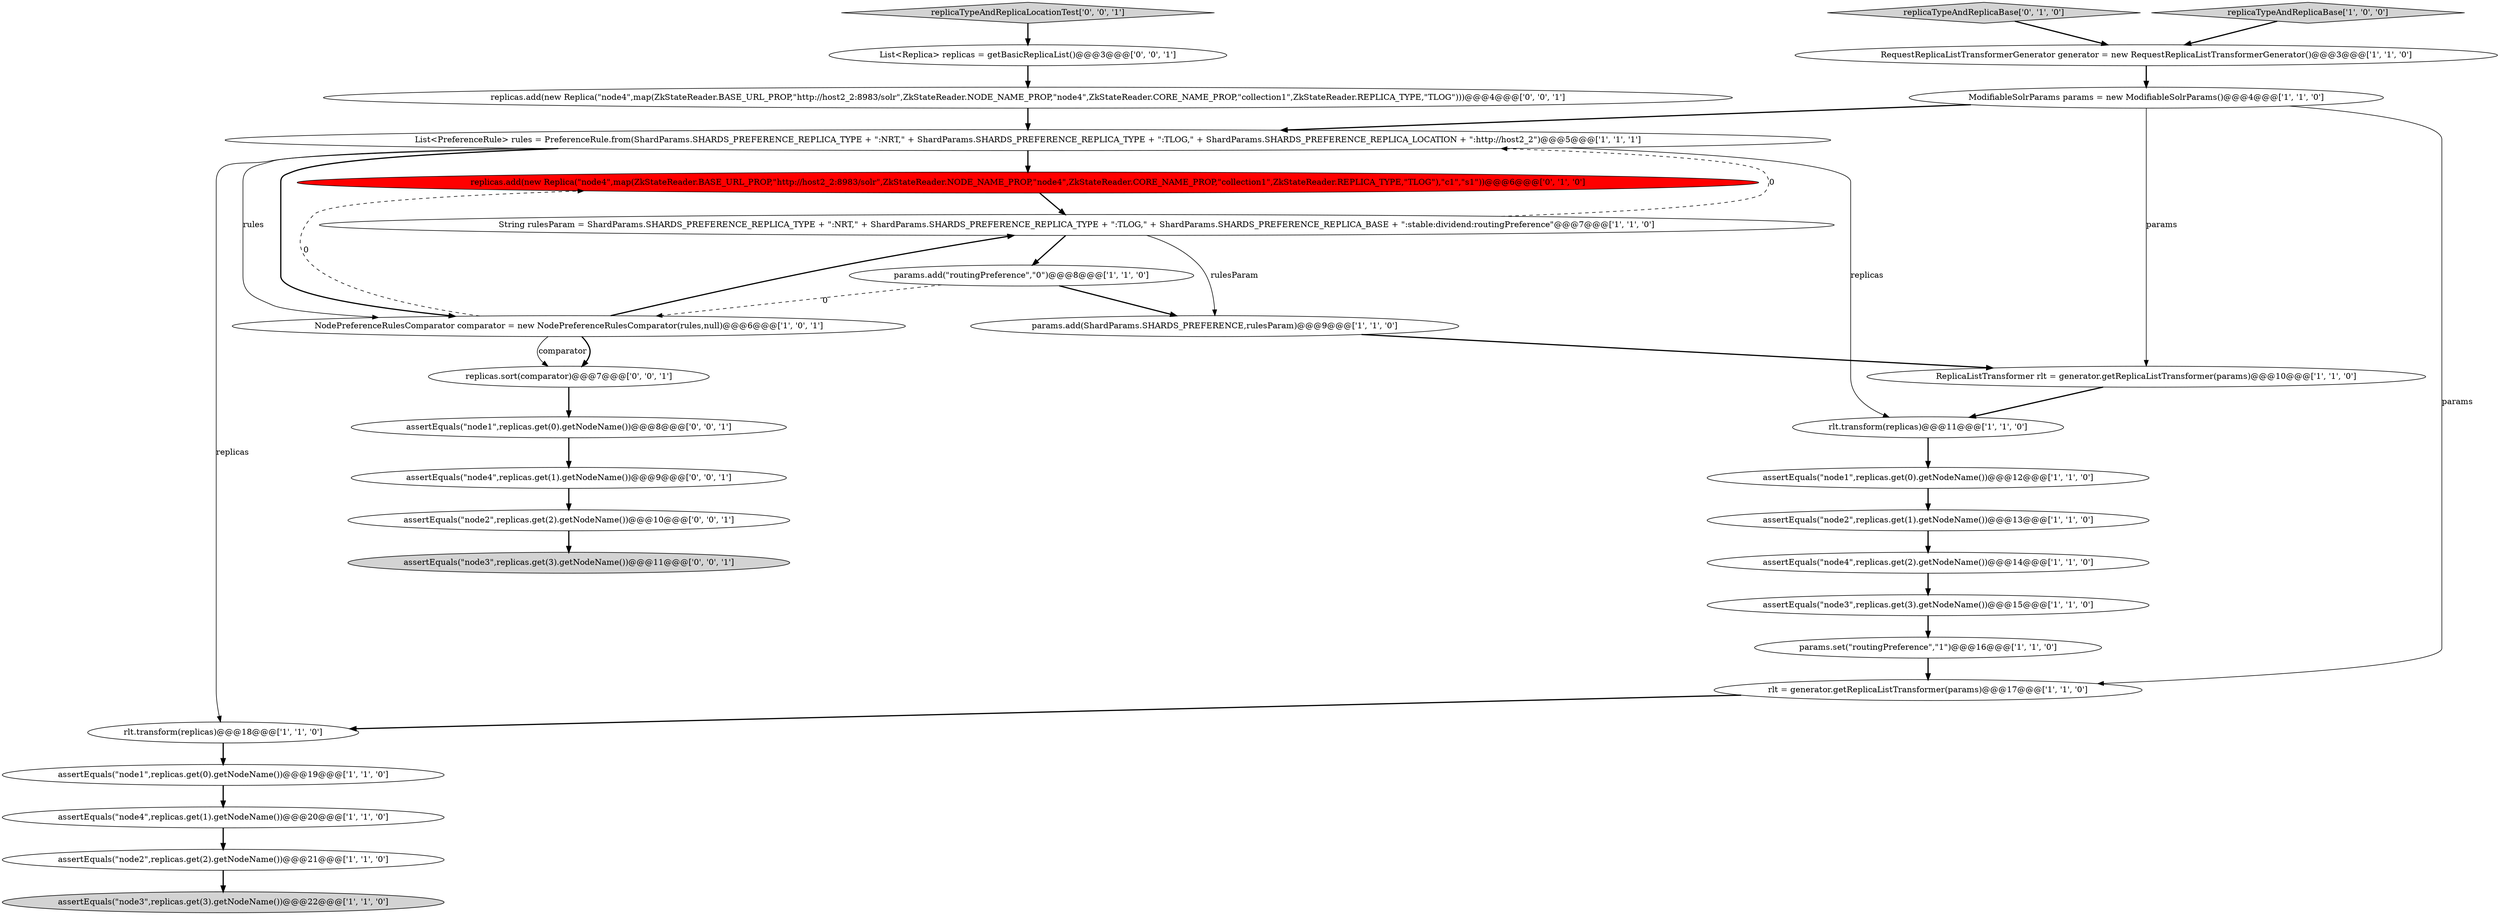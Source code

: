 digraph {
3 [style = filled, label = "ModifiableSolrParams params = new ModifiableSolrParams()@@@4@@@['1', '1', '0']", fillcolor = white, shape = ellipse image = "AAA0AAABBB1BBB"];
0 [style = filled, label = "List<PreferenceRule> rules = PreferenceRule.from(ShardParams.SHARDS_PREFERENCE_REPLICA_TYPE + \":NRT,\" + ShardParams.SHARDS_PREFERENCE_REPLICA_TYPE + \":TLOG,\" + ShardParams.SHARDS_PREFERENCE_REPLICA_LOCATION + \":http://host2_2\")@@@5@@@['1', '1', '1']", fillcolor = white, shape = ellipse image = "AAA0AAABBB1BBB"];
29 [style = filled, label = "assertEquals(\"node1\",replicas.get(0).getNodeName())@@@8@@@['0', '0', '1']", fillcolor = white, shape = ellipse image = "AAA0AAABBB3BBB"];
9 [style = filled, label = "params.set(\"routingPreference\",\"1\")@@@16@@@['1', '1', '0']", fillcolor = white, shape = ellipse image = "AAA0AAABBB1BBB"];
12 [style = filled, label = "RequestReplicaListTransformerGenerator generator = new RequestReplicaListTransformerGenerator()@@@3@@@['1', '1', '0']", fillcolor = white, shape = ellipse image = "AAA0AAABBB1BBB"];
23 [style = filled, label = "assertEquals(\"node2\",replicas.get(2).getNodeName())@@@10@@@['0', '0', '1']", fillcolor = white, shape = ellipse image = "AAA0AAABBB3BBB"];
10 [style = filled, label = "rlt.transform(replicas)@@@11@@@['1', '1', '0']", fillcolor = white, shape = ellipse image = "AAA0AAABBB1BBB"];
30 [style = filled, label = "replicas.sort(comparator)@@@7@@@['0', '0', '1']", fillcolor = white, shape = ellipse image = "AAA0AAABBB3BBB"];
21 [style = filled, label = "replicas.add(new Replica(\"node4\",map(ZkStateReader.BASE_URL_PROP,\"http://host2_2:8983/solr\",ZkStateReader.NODE_NAME_PROP,\"node4\",ZkStateReader.CORE_NAME_PROP,\"collection1\",ZkStateReader.REPLICA_TYPE,\"TLOG\"),\"c1\",\"s1\"))@@@6@@@['0', '1', '0']", fillcolor = red, shape = ellipse image = "AAA1AAABBB2BBB"];
19 [style = filled, label = "assertEquals(\"node1\",replicas.get(0).getNodeName())@@@19@@@['1', '1', '0']", fillcolor = white, shape = ellipse image = "AAA0AAABBB1BBB"];
22 [style = filled, label = "replicaTypeAndReplicaBase['0', '1', '0']", fillcolor = lightgray, shape = diamond image = "AAA0AAABBB2BBB"];
11 [style = filled, label = "params.add(\"routingPreference\",\"0\")@@@8@@@['1', '1', '0']", fillcolor = white, shape = ellipse image = "AAA0AAABBB1BBB"];
2 [style = filled, label = "assertEquals(\"node4\",replicas.get(1).getNodeName())@@@20@@@['1', '1', '0']", fillcolor = white, shape = ellipse image = "AAA0AAABBB1BBB"];
16 [style = filled, label = "params.add(ShardParams.SHARDS_PREFERENCE,rulesParam)@@@9@@@['1', '1', '0']", fillcolor = white, shape = ellipse image = "AAA0AAABBB1BBB"];
18 [style = filled, label = "assertEquals(\"node3\",replicas.get(3).getNodeName())@@@22@@@['1', '1', '0']", fillcolor = lightgray, shape = ellipse image = "AAA0AAABBB1BBB"];
5 [style = filled, label = "rlt = generator.getReplicaListTransformer(params)@@@17@@@['1', '1', '0']", fillcolor = white, shape = ellipse image = "AAA0AAABBB1BBB"];
24 [style = filled, label = "assertEquals(\"node4\",replicas.get(1).getNodeName())@@@9@@@['0', '0', '1']", fillcolor = white, shape = ellipse image = "AAA0AAABBB3BBB"];
26 [style = filled, label = "assertEquals(\"node3\",replicas.get(3).getNodeName())@@@11@@@['0', '0', '1']", fillcolor = lightgray, shape = ellipse image = "AAA0AAABBB3BBB"];
27 [style = filled, label = "replicas.add(new Replica(\"node4\",map(ZkStateReader.BASE_URL_PROP,\"http://host2_2:8983/solr\",ZkStateReader.NODE_NAME_PROP,\"node4\",ZkStateReader.CORE_NAME_PROP,\"collection1\",ZkStateReader.REPLICA_TYPE,\"TLOG\")))@@@4@@@['0', '0', '1']", fillcolor = white, shape = ellipse image = "AAA0AAABBB3BBB"];
25 [style = filled, label = "replicaTypeAndReplicaLocationTest['0', '0', '1']", fillcolor = lightgray, shape = diamond image = "AAA0AAABBB3BBB"];
17 [style = filled, label = "assertEquals(\"node1\",replicas.get(0).getNodeName())@@@12@@@['1', '1', '0']", fillcolor = white, shape = ellipse image = "AAA0AAABBB1BBB"];
15 [style = filled, label = "String rulesParam = ShardParams.SHARDS_PREFERENCE_REPLICA_TYPE + \":NRT,\" + ShardParams.SHARDS_PREFERENCE_REPLICA_TYPE + \":TLOG,\" + ShardParams.SHARDS_PREFERENCE_REPLICA_BASE + \":stable:dividend:routingPreference\"@@@7@@@['1', '1', '0']", fillcolor = white, shape = ellipse image = "AAA0AAABBB1BBB"];
4 [style = filled, label = "assertEquals(\"node4\",replicas.get(2).getNodeName())@@@14@@@['1', '1', '0']", fillcolor = white, shape = ellipse image = "AAA0AAABBB1BBB"];
6 [style = filled, label = "ReplicaListTransformer rlt = generator.getReplicaListTransformer(params)@@@10@@@['1', '1', '0']", fillcolor = white, shape = ellipse image = "AAA0AAABBB1BBB"];
20 [style = filled, label = "assertEquals(\"node3\",replicas.get(3).getNodeName())@@@15@@@['1', '1', '0']", fillcolor = white, shape = ellipse image = "AAA0AAABBB1BBB"];
14 [style = filled, label = "rlt.transform(replicas)@@@18@@@['1', '1', '0']", fillcolor = white, shape = ellipse image = "AAA0AAABBB1BBB"];
28 [style = filled, label = "List<Replica> replicas = getBasicReplicaList()@@@3@@@['0', '0', '1']", fillcolor = white, shape = ellipse image = "AAA0AAABBB3BBB"];
13 [style = filled, label = "assertEquals(\"node2\",replicas.get(1).getNodeName())@@@13@@@['1', '1', '0']", fillcolor = white, shape = ellipse image = "AAA0AAABBB1BBB"];
7 [style = filled, label = "assertEquals(\"node2\",replicas.get(2).getNodeName())@@@21@@@['1', '1', '0']", fillcolor = white, shape = ellipse image = "AAA0AAABBB1BBB"];
8 [style = filled, label = "replicaTypeAndReplicaBase['1', '0', '0']", fillcolor = lightgray, shape = diamond image = "AAA0AAABBB1BBB"];
1 [style = filled, label = "NodePreferenceRulesComparator comparator = new NodePreferenceRulesComparator(rules,null)@@@6@@@['1', '0', '1']", fillcolor = white, shape = ellipse image = "AAA0AAABBB1BBB"];
11->16 [style = bold, label=""];
25->28 [style = bold, label=""];
0->10 [style = solid, label="replicas"];
0->14 [style = solid, label="replicas"];
27->0 [style = bold, label=""];
20->9 [style = bold, label=""];
3->6 [style = solid, label="params"];
1->15 [style = bold, label=""];
16->6 [style = bold, label=""];
21->15 [style = bold, label=""];
3->5 [style = solid, label="params"];
0->1 [style = solid, label="rules"];
23->26 [style = bold, label=""];
14->19 [style = bold, label=""];
10->17 [style = bold, label=""];
1->21 [style = dashed, label="0"];
0->21 [style = bold, label=""];
19->2 [style = bold, label=""];
5->14 [style = bold, label=""];
1->30 [style = bold, label=""];
24->23 [style = bold, label=""];
30->29 [style = bold, label=""];
3->0 [style = bold, label=""];
15->16 [style = solid, label="rulesParam"];
11->1 [style = dashed, label="0"];
1->30 [style = solid, label="comparator"];
15->11 [style = bold, label=""];
0->1 [style = bold, label=""];
22->12 [style = bold, label=""];
6->10 [style = bold, label=""];
4->20 [style = bold, label=""];
9->5 [style = bold, label=""];
7->18 [style = bold, label=""];
17->13 [style = bold, label=""];
12->3 [style = bold, label=""];
15->0 [style = dashed, label="0"];
28->27 [style = bold, label=""];
2->7 [style = bold, label=""];
29->24 [style = bold, label=""];
8->12 [style = bold, label=""];
13->4 [style = bold, label=""];
}
